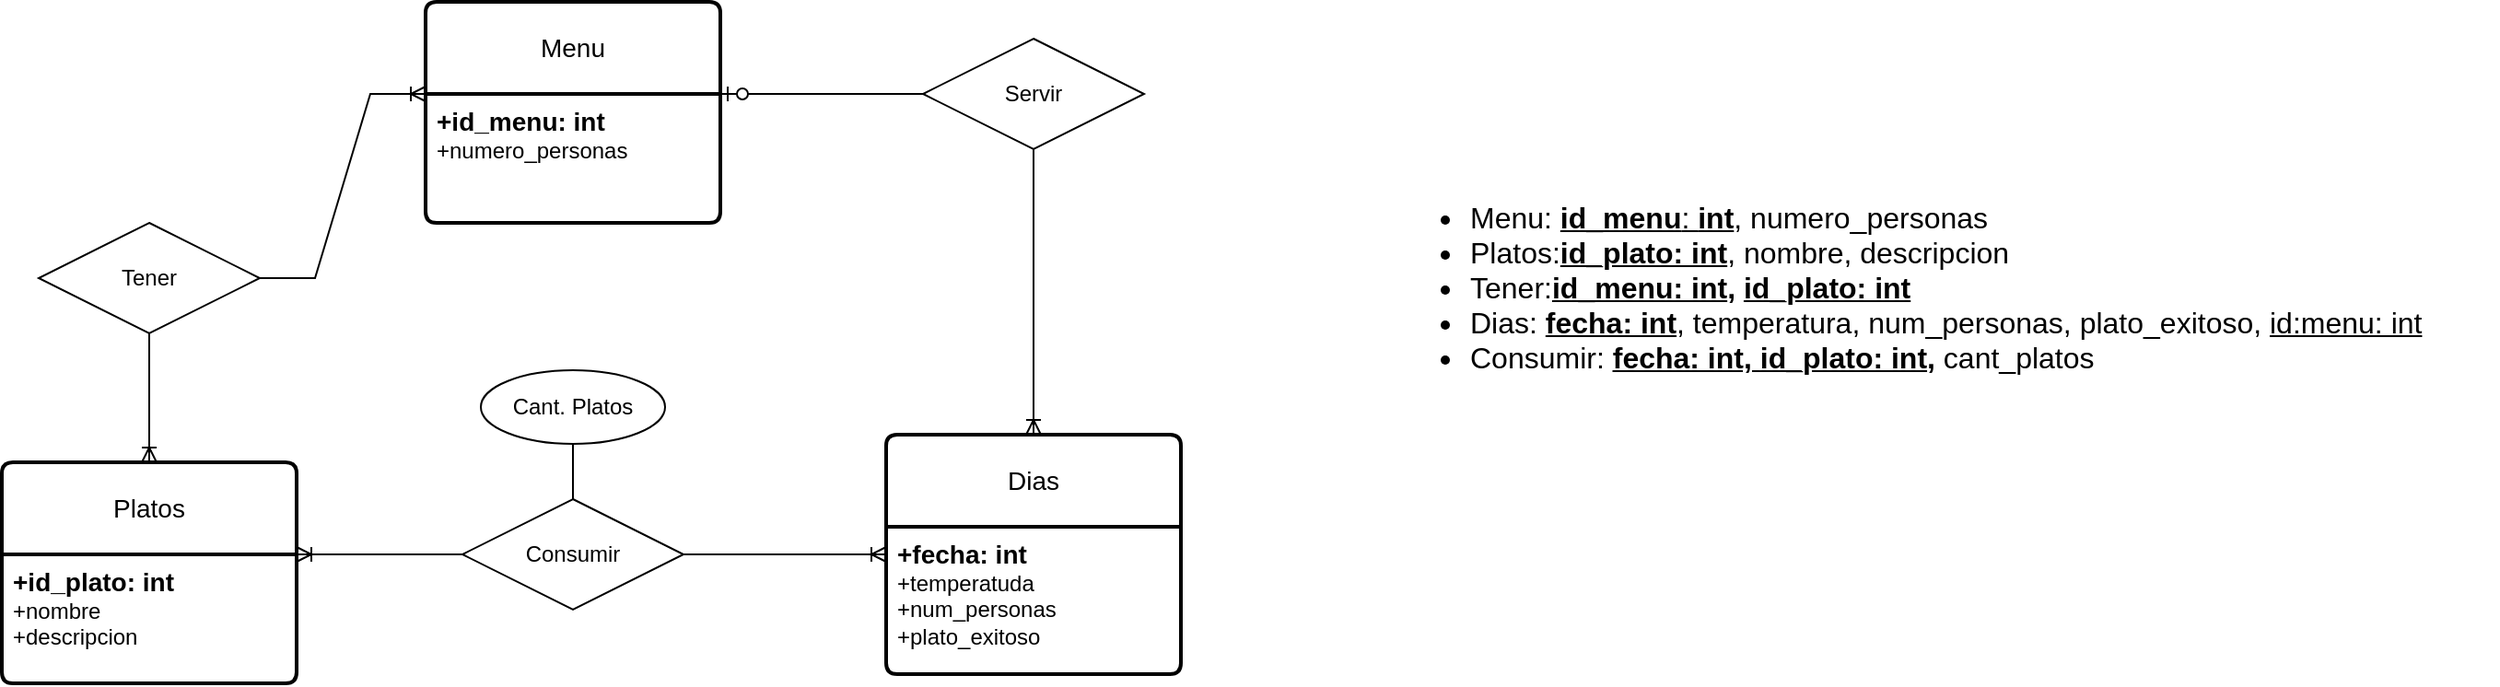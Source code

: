 <mxfile version="22.0.4" type="github">
  <diagram id="R2lEEEUBdFMjLlhIrx00" name="Page-1">
    <mxGraphModel dx="1050" dy="574" grid="1" gridSize="10" guides="1" tooltips="1" connect="1" arrows="1" fold="1" page="1" pageScale="1" pageWidth="850" pageHeight="1100" math="0" shadow="0" extFonts="Permanent Marker^https://fonts.googleapis.com/css?family=Permanent+Marker">
      <root>
        <mxCell id="0" />
        <mxCell id="1" parent="0" />
        <mxCell id="lavQlaf5K3k3yDDHc6R4-1" value="Menu" style="swimlane;childLayout=stackLayout;horizontal=1;startSize=50;horizontalStack=0;rounded=1;fontSize=14;fontStyle=0;strokeWidth=2;resizeParent=0;resizeLast=1;shadow=0;dashed=0;align=center;arcSize=4;whiteSpace=wrap;html=1;" parent="1" vertex="1">
          <mxGeometry x="335" y="130" width="160" height="120" as="geometry" />
        </mxCell>
        <mxCell id="lavQlaf5K3k3yDDHc6R4-2" value="&lt;font style=&quot;font-size: 14px;&quot;&gt;&lt;b&gt;+id_menu: int&lt;/b&gt;&lt;/font&gt;&lt;br&gt;+numero_personas" style="align=left;strokeColor=none;fillColor=none;spacingLeft=4;fontSize=12;verticalAlign=top;resizable=0;rotatable=0;part=1;html=1;" parent="lavQlaf5K3k3yDDHc6R4-1" vertex="1">
          <mxGeometry y="50" width="160" height="70" as="geometry" />
        </mxCell>
        <mxCell id="lavQlaf5K3k3yDDHc6R4-3" value="Tener" style="shape=rhombus;perimeter=rhombusPerimeter;whiteSpace=wrap;html=1;align=center;" parent="1" vertex="1">
          <mxGeometry x="125" y="250" width="120" height="60" as="geometry" />
        </mxCell>
        <mxCell id="lavQlaf5K3k3yDDHc6R4-4" value="Platos" style="swimlane;childLayout=stackLayout;horizontal=1;startSize=50;horizontalStack=0;rounded=1;fontSize=14;fontStyle=0;strokeWidth=2;resizeParent=0;resizeLast=1;shadow=0;dashed=0;align=center;arcSize=4;whiteSpace=wrap;html=1;" parent="1" vertex="1">
          <mxGeometry x="105" y="380" width="160" height="120" as="geometry" />
        </mxCell>
        <mxCell id="lavQlaf5K3k3yDDHc6R4-5" value="&lt;font style=&quot;font-size: 14px;&quot;&gt;&lt;b&gt;+id_plato: int&lt;/b&gt;&lt;/font&gt;&lt;br&gt;+nombre&lt;br&gt;+descripcion" style="align=left;strokeColor=none;fillColor=none;spacingLeft=4;fontSize=12;verticalAlign=top;resizable=0;rotatable=0;part=1;html=1;" parent="lavQlaf5K3k3yDDHc6R4-4" vertex="1">
          <mxGeometry y="50" width="160" height="70" as="geometry" />
        </mxCell>
        <mxCell id="lavQlaf5K3k3yDDHc6R4-6" value="Dias" style="swimlane;childLayout=stackLayout;horizontal=1;startSize=50;horizontalStack=0;rounded=1;fontSize=14;fontStyle=0;strokeWidth=2;resizeParent=0;resizeLast=1;shadow=0;dashed=0;align=center;arcSize=4;whiteSpace=wrap;html=1;" parent="1" vertex="1">
          <mxGeometry x="585" y="365" width="160" height="130" as="geometry" />
        </mxCell>
        <mxCell id="lavQlaf5K3k3yDDHc6R4-7" value="&lt;font style=&quot;font-size: 14px;&quot;&gt;&lt;b&gt;+fecha: int&lt;br&gt;&lt;/b&gt;&lt;/font&gt;+temperatuda&lt;br&gt;+num_personas&lt;br&gt;+plato_exitoso" style="align=left;strokeColor=none;fillColor=none;spacingLeft=4;fontSize=12;verticalAlign=top;resizable=0;rotatable=0;part=1;html=1;" parent="lavQlaf5K3k3yDDHc6R4-6" vertex="1">
          <mxGeometry y="50" width="160" height="80" as="geometry" />
        </mxCell>
        <mxCell id="lavQlaf5K3k3yDDHc6R4-9" value="Consumir" style="shape=rhombus;perimeter=rhombusPerimeter;whiteSpace=wrap;html=1;align=center;" parent="1" vertex="1">
          <mxGeometry x="355" y="400" width="120" height="60" as="geometry" />
        </mxCell>
        <mxCell id="lavQlaf5K3k3yDDHc6R4-13" value="Cant. Platos" style="ellipse;whiteSpace=wrap;html=1;align=center;" parent="1" vertex="1">
          <mxGeometry x="365" y="330" width="100" height="40" as="geometry" />
        </mxCell>
        <mxCell id="lavQlaf5K3k3yDDHc6R4-15" value="" style="edgeStyle=entityRelationEdgeStyle;fontSize=12;html=1;endArrow=ERoneToMany;rounded=0;exitX=1;exitY=0.5;exitDx=0;exitDy=0;entryX=0;entryY=0;entryDx=0;entryDy=0;" parent="1" source="lavQlaf5K3k3yDDHc6R4-3" target="lavQlaf5K3k3yDDHc6R4-2" edge="1">
          <mxGeometry width="100" height="100" relative="1" as="geometry">
            <mxPoint x="365" y="277.5" as="sourcePoint" />
            <mxPoint x="295" y="360" as="targetPoint" />
          </mxGeometry>
        </mxCell>
        <mxCell id="lavQlaf5K3k3yDDHc6R4-16" value="" style="fontSize=12;html=1;endArrow=ERoneToMany;rounded=0;exitX=0.5;exitY=1;exitDx=0;exitDy=0;entryX=0.5;entryY=0;entryDx=0;entryDy=0;" parent="1" source="lavQlaf5K3k3yDDHc6R4-3" target="lavQlaf5K3k3yDDHc6R4-4" edge="1">
          <mxGeometry width="100" height="100" relative="1" as="geometry">
            <mxPoint x="355" y="290" as="sourcePoint" />
            <mxPoint x="175" y="370" as="targetPoint" />
          </mxGeometry>
        </mxCell>
        <mxCell id="lavQlaf5K3k3yDDHc6R4-17" value="" style="edgeStyle=entityRelationEdgeStyle;fontSize=12;html=1;endArrow=ERoneToMany;rounded=0;exitX=0;exitY=0.5;exitDx=0;exitDy=0;entryX=1;entryY=0;entryDx=0;entryDy=0;" parent="1" source="lavQlaf5K3k3yDDHc6R4-9" target="lavQlaf5K3k3yDDHc6R4-5" edge="1">
          <mxGeometry width="100" height="100" relative="1" as="geometry">
            <mxPoint x="105" y="450" as="sourcePoint" />
            <mxPoint x="340" y="490" as="targetPoint" />
          </mxGeometry>
        </mxCell>
        <mxCell id="lavQlaf5K3k3yDDHc6R4-18" value="" style="edgeStyle=entityRelationEdgeStyle;fontSize=12;html=1;endArrow=ERoneToMany;rounded=0;entryX=0;entryY=0.5;entryDx=0;entryDy=0;exitX=1;exitY=0.5;exitDx=0;exitDy=0;" parent="1" source="lavQlaf5K3k3yDDHc6R4-9" target="lavQlaf5K3k3yDDHc6R4-6" edge="1">
          <mxGeometry width="100" height="100" relative="1" as="geometry">
            <mxPoint x="555" y="550" as="sourcePoint" />
            <mxPoint x="505" y="500" as="targetPoint" />
            <Array as="points">
              <mxPoint x="535" y="620" />
            </Array>
          </mxGeometry>
        </mxCell>
        <mxCell id="lavQlaf5K3k3yDDHc6R4-19" value="" style="endArrow=none;html=1;rounded=0;exitX=0.5;exitY=1;exitDx=0;exitDy=0;entryX=0.5;entryY=0;entryDx=0;entryDy=0;" parent="1" source="lavQlaf5K3k3yDDHc6R4-13" target="lavQlaf5K3k3yDDHc6R4-9" edge="1">
          <mxGeometry relative="1" as="geometry">
            <mxPoint x="515" y="330" as="sourcePoint" />
            <mxPoint x="675" y="330" as="targetPoint" />
          </mxGeometry>
        </mxCell>
        <mxCell id="hg3nNVKa0IPyzjqLM6ZK-1" value="Servir" style="shape=rhombus;perimeter=rhombusPerimeter;whiteSpace=wrap;html=1;align=center;" parent="1" vertex="1">
          <mxGeometry x="605" y="150" width="120" height="60" as="geometry" />
        </mxCell>
        <mxCell id="hg3nNVKa0IPyzjqLM6ZK-5" value="" style="edgeStyle=entityRelationEdgeStyle;fontSize=12;html=1;endArrow=ERzeroToOne;endFill=1;rounded=0;entryX=1;entryY=0;entryDx=0;entryDy=0;exitX=0;exitY=0.5;exitDx=0;exitDy=0;" parent="1" source="hg3nNVKa0IPyzjqLM6ZK-1" target="lavQlaf5K3k3yDDHc6R4-2" edge="1">
          <mxGeometry width="100" height="100" relative="1" as="geometry">
            <mxPoint x="555" y="350" as="sourcePoint" />
            <mxPoint x="655" y="250" as="targetPoint" />
          </mxGeometry>
        </mxCell>
        <mxCell id="cI9nH4MMQ0W-iWghjp02-1" value="&lt;ul style=&quot;font-size: 16px;&quot;&gt;&lt;li&gt;&lt;font style=&quot;font-size: 16px;&quot;&gt;Menu: &lt;u&gt;&lt;b&gt;id_menu&lt;/b&gt;: &lt;b&gt;int&lt;/b&gt;&lt;/u&gt;, numero_personas&lt;/font&gt;&lt;/li&gt;&lt;li&gt;&lt;font style=&quot;font-size: 16px;&quot;&gt;Platos:&lt;u&gt;&lt;b&gt;id_plato: int&lt;/b&gt;&lt;/u&gt;, nombre, descripcion&lt;/font&gt;&lt;/li&gt;&lt;li&gt;&lt;font style=&quot;font-size: 16px;&quot;&gt;Tener:&lt;b&gt;&lt;u style=&quot;&quot;&gt;id_menu: int&lt;/u&gt;, &lt;u style=&quot;&quot;&gt;id_plato: int&lt;/u&gt;&lt;/b&gt;&lt;/font&gt;&lt;/li&gt;&lt;li&gt;&lt;font style=&quot;font-size: 16px;&quot;&gt;Dias: &lt;u&gt;&lt;b&gt;fecha: int&lt;/b&gt;,&lt;/u&gt;&amp;nbsp;temperatura, num_personas, plato_exitoso, &lt;u&gt;id:menu: int&lt;/u&gt;&lt;/font&gt;&lt;/li&gt;&lt;li&gt;&lt;font style=&quot;font-size: 16px;&quot;&gt;Consumir:&amp;nbsp;&lt;u style=&quot;&quot;&gt;&lt;b&gt;&lt;u style=&quot;border-color: var(--border-color);&quot;&gt;fecha: int,&amp;nbsp;&lt;/u&gt;id_plato: int&lt;/b&gt;&lt;/u&gt;&lt;u style=&quot;font-weight: bold;&quot;&gt;,&lt;/u&gt;&amp;nbsp;cant_platos&lt;/font&gt;&lt;/li&gt;&lt;/ul&gt;" style="text;strokeColor=none;fillColor=none;html=1;whiteSpace=wrap;verticalAlign=middle;overflow=hidden;" parent="1" vertex="1">
          <mxGeometry x="860" y="150" width="600" height="270" as="geometry" />
        </mxCell>
        <mxCell id="cI9nH4MMQ0W-iWghjp02-2" value="" style="fontSize=12;html=1;endArrow=ERoneToMany;rounded=0;entryX=0.5;entryY=0;entryDx=0;entryDy=0;exitX=0.5;exitY=1;exitDx=0;exitDy=0;" parent="1" source="hg3nNVKa0IPyzjqLM6ZK-1" target="lavQlaf5K3k3yDDHc6R4-6" edge="1">
          <mxGeometry width="100" height="100" relative="1" as="geometry">
            <mxPoint x="430" y="600" as="sourcePoint" />
            <mxPoint x="530" y="500" as="targetPoint" />
          </mxGeometry>
        </mxCell>
      </root>
    </mxGraphModel>
  </diagram>
</mxfile>
